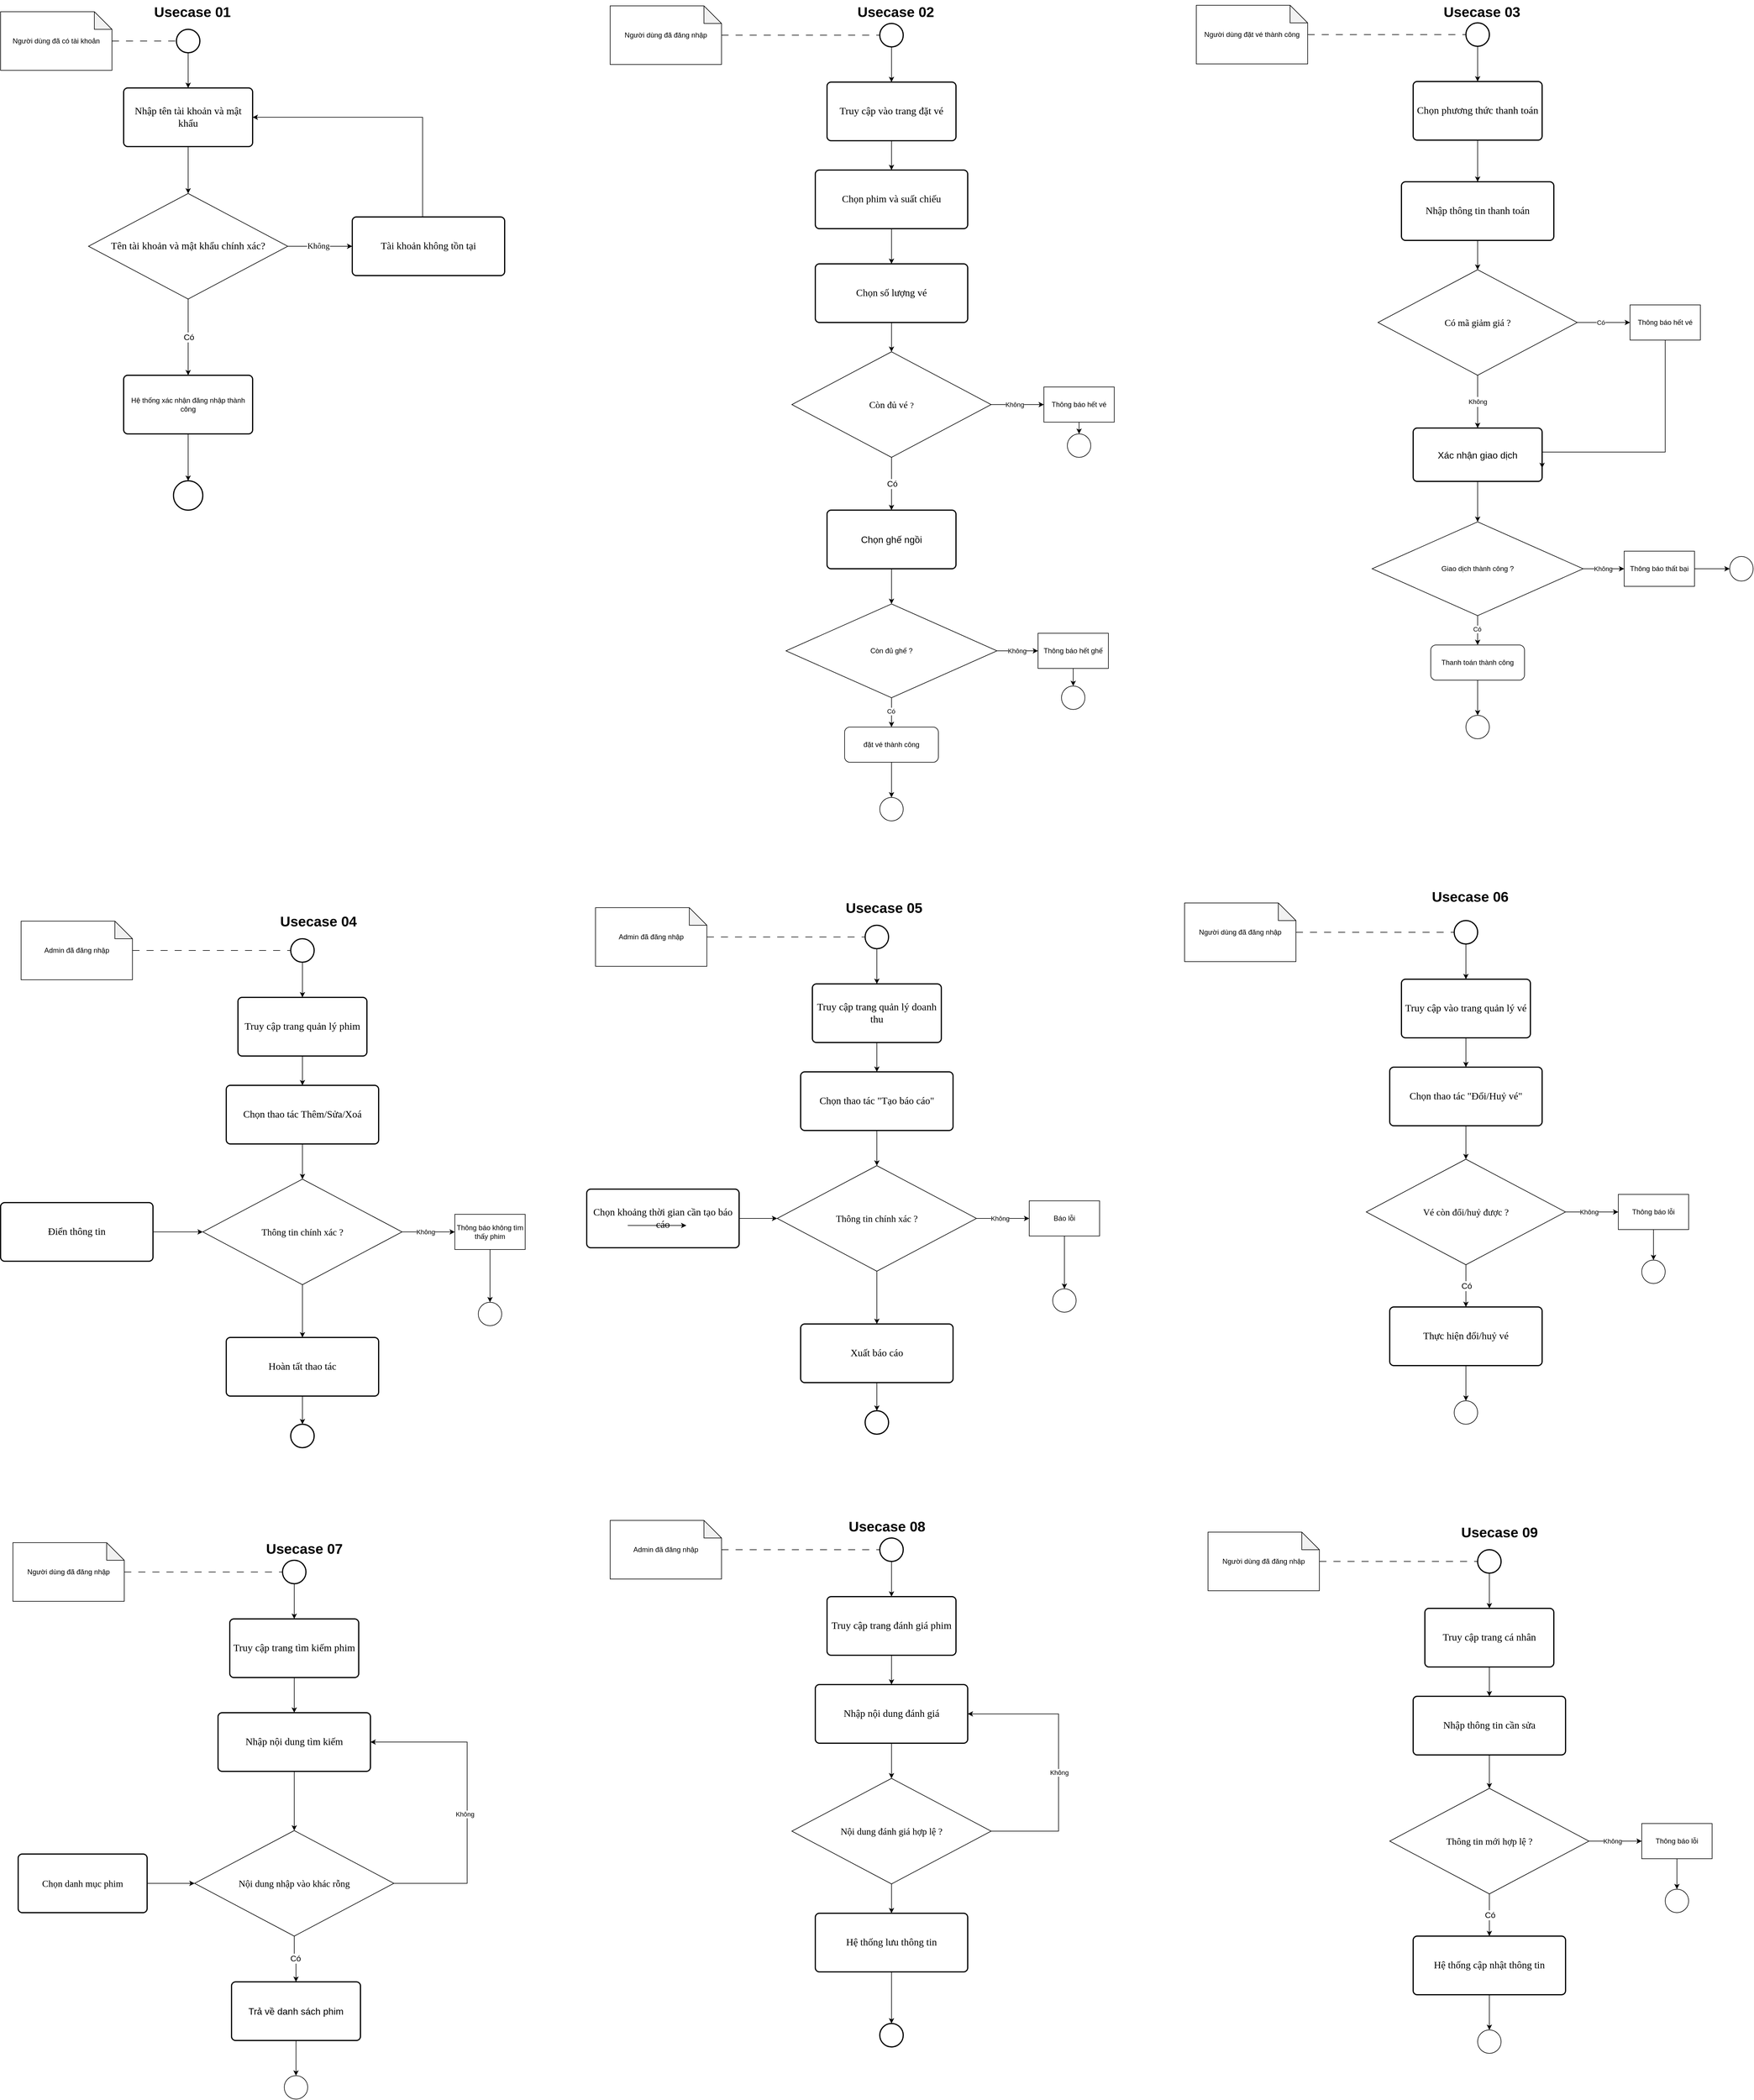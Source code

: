 <mxfile version="26.1.1">
  <diagram name="Trang-1" id="BL7R3S4sPaGHVnIarUK6">
    <mxGraphModel grid="1" page="1" gridSize="10" guides="1" tooltips="1" connect="1" arrows="1" fold="1" pageScale="1" pageWidth="827" pageHeight="1169" math="0" shadow="0">
      <root>
        <mxCell id="0" />
        <mxCell id="1" parent="0" />
        <mxCell id="4Q-5mL9npzRY83NDGsn7-10" style="edgeStyle=orthogonalEdgeStyle;rounded=0;orthogonalLoop=1;jettySize=auto;html=1;" edge="1" parent="1" source="4Q-5mL9npzRY83NDGsn7-1" target="4Q-5mL9npzRY83NDGsn7-5">
          <mxGeometry relative="1" as="geometry" />
        </mxCell>
        <mxCell id="4Q-5mL9npzRY83NDGsn7-1" value="" style="strokeWidth=2;html=1;shape=mxgraph.flowchart.start_2;whiteSpace=wrap;" vertex="1" parent="1">
          <mxGeometry x="320" y="50" width="40" height="40" as="geometry" />
        </mxCell>
        <mxCell id="4Q-5mL9npzRY83NDGsn7-3" style="edgeStyle=orthogonalEdgeStyle;rounded=0;orthogonalLoop=1;jettySize=auto;html=1;endArrow=none;startFill=0;dashed=1;dashPattern=12 12;" edge="1" parent="1" source="4Q-5mL9npzRY83NDGsn7-21" target="4Q-5mL9npzRY83NDGsn7-1">
          <mxGeometry relative="1" as="geometry">
            <mxPoint x="200" y="70" as="sourcePoint" />
          </mxGeometry>
        </mxCell>
        <mxCell id="4Q-5mL9npzRY83NDGsn7-7" style="edgeStyle=orthogonalEdgeStyle;rounded=0;orthogonalLoop=1;jettySize=auto;html=1;" edge="1" parent="1" source="4Q-5mL9npzRY83NDGsn7-5" target="4Q-5mL9npzRY83NDGsn7-6">
          <mxGeometry relative="1" as="geometry" />
        </mxCell>
        <mxCell id="4Q-5mL9npzRY83NDGsn7-5" value="&lt;span id=&quot;docs-internal-guid-2c71a9b3-7fff-f40d-2406-545e6d28bd09&quot;&gt;&lt;span style=&quot;font-size: 13pt; font-family: &amp;quot;Times New Roman&amp;quot;, serif; background-color: transparent; font-variant-numeric: normal; font-variant-east-asian: normal; font-variant-alternates: normal; font-variant-position: normal; font-variant-emoji: normal; vertical-align: baseline; white-space-collapse: preserve;&quot;&gt;Nhập tên tài khoản và mật khẩu&lt;/span&gt;&lt;/span&gt;" style="rounded=1;whiteSpace=wrap;html=1;absoluteArcSize=1;arcSize=14;strokeWidth=2;" vertex="1" parent="1">
          <mxGeometry x="230" y="150" width="220" height="100" as="geometry" />
        </mxCell>
        <mxCell id="4Q-5mL9npzRY83NDGsn7-13" value="&lt;font face=&quot;Times New Roman&quot; style=&quot;font-size: 14px;&quot;&gt;Không&lt;/font&gt;" style="edgeStyle=orthogonalEdgeStyle;rounded=0;orthogonalLoop=1;jettySize=auto;html=1;" edge="1" parent="1" source="4Q-5mL9npzRY83NDGsn7-6" target="4Q-5mL9npzRY83NDGsn7-11">
          <mxGeometry x="-0.053" relative="1" as="geometry">
            <mxPoint as="offset" />
          </mxGeometry>
        </mxCell>
        <mxCell id="4Q-5mL9npzRY83NDGsn7-17" style="edgeStyle=orthogonalEdgeStyle;rounded=0;orthogonalLoop=1;jettySize=auto;html=1;" edge="1" parent="1" source="4Q-5mL9npzRY83NDGsn7-6" target="4Q-5mL9npzRY83NDGsn7-16">
          <mxGeometry relative="1" as="geometry" />
        </mxCell>
        <mxCell id="4Q-5mL9npzRY83NDGsn7-18" value="&lt;font style=&quot;font-size: 14px;&quot;&gt;Có&lt;/font&gt;" style="edgeLabel;html=1;align=center;verticalAlign=middle;resizable=0;points=[];" connectable="0" vertex="1" parent="4Q-5mL9npzRY83NDGsn7-17">
          <mxGeometry x="-0.006" y="1" relative="1" as="geometry">
            <mxPoint as="offset" />
          </mxGeometry>
        </mxCell>
        <mxCell id="4Q-5mL9npzRY83NDGsn7-6" value="&lt;font face=&quot;Times New Roman, serif&quot;&gt;&lt;span style=&quot;font-size: 17.333px; white-space-collapse: preserve;&quot;&gt;Tên tài khoản và mật khẩu chính xác?&lt;/span&gt;&lt;/font&gt;" style="rhombus;whiteSpace=wrap;html=1;" vertex="1" parent="1">
          <mxGeometry x="170" y="330" width="340" height="180" as="geometry" />
        </mxCell>
        <mxCell id="4Q-5mL9npzRY83NDGsn7-12" style="edgeStyle=orthogonalEdgeStyle;rounded=0;orthogonalLoop=1;jettySize=auto;html=1;entryX=1;entryY=0.5;entryDx=0;entryDy=0;" edge="1" parent="1" source="4Q-5mL9npzRY83NDGsn7-11" target="4Q-5mL9npzRY83NDGsn7-5">
          <mxGeometry relative="1" as="geometry">
            <Array as="points">
              <mxPoint x="740" y="200" />
            </Array>
          </mxGeometry>
        </mxCell>
        <mxCell id="4Q-5mL9npzRY83NDGsn7-11" value="&lt;font style=&quot;font-size: 17px;&quot; face=&quot;Times New Roman&quot;&gt;Tài khoản không tồn tại&lt;/font&gt;" style="rounded=1;whiteSpace=wrap;html=1;absoluteArcSize=1;arcSize=14;strokeWidth=2;" vertex="1" parent="1">
          <mxGeometry x="620" y="370" width="260" height="100" as="geometry" />
        </mxCell>
        <mxCell id="4Q-5mL9npzRY83NDGsn7-20" style="edgeStyle=orthogonalEdgeStyle;rounded=0;orthogonalLoop=1;jettySize=auto;html=1;" edge="1" parent="1" source="4Q-5mL9npzRY83NDGsn7-16" target="4Q-5mL9npzRY83NDGsn7-19">
          <mxGeometry relative="1" as="geometry" />
        </mxCell>
        <mxCell id="4Q-5mL9npzRY83NDGsn7-16" value="Hệ thống xác nhận đăng nhập thành công" style="rounded=1;whiteSpace=wrap;html=1;absoluteArcSize=1;arcSize=14;strokeWidth=2;" vertex="1" parent="1">
          <mxGeometry x="230" y="640" width="220" height="100" as="geometry" />
        </mxCell>
        <mxCell id="4Q-5mL9npzRY83NDGsn7-19" value="" style="strokeWidth=2;html=1;shape=mxgraph.flowchart.start_2;whiteSpace=wrap;" vertex="1" parent="1">
          <mxGeometry x="315" y="820" width="50" height="50" as="geometry" />
        </mxCell>
        <mxCell id="4Q-5mL9npzRY83NDGsn7-21" value="Người dùng đã có tài khoản" style="shape=note;whiteSpace=wrap;html=1;backgroundOutline=1;darkOpacity=0.05;" vertex="1" parent="1">
          <mxGeometry x="20" y="20" width="190" height="100" as="geometry" />
        </mxCell>
        <mxCell id="4Q-5mL9npzRY83NDGsn7-22" style="edgeStyle=orthogonalEdgeStyle;rounded=0;orthogonalLoop=1;jettySize=auto;html=1;" edge="1" parent="1" source="4Q-5mL9npzRY83NDGsn7-23" target="4Q-5mL9npzRY83NDGsn7-26">
          <mxGeometry relative="1" as="geometry" />
        </mxCell>
        <mxCell id="4Q-5mL9npzRY83NDGsn7-23" value="" style="strokeWidth=2;html=1;shape=mxgraph.flowchart.start_2;whiteSpace=wrap;" vertex="1" parent="1">
          <mxGeometry x="1520" y="40" width="40" height="40" as="geometry" />
        </mxCell>
        <mxCell id="4Q-5mL9npzRY83NDGsn7-24" style="edgeStyle=orthogonalEdgeStyle;rounded=0;orthogonalLoop=1;jettySize=auto;html=1;endArrow=none;startFill=0;dashed=1;dashPattern=12 12;" edge="1" parent="1" source="4Q-5mL9npzRY83NDGsn7-36" target="4Q-5mL9npzRY83NDGsn7-23">
          <mxGeometry relative="1" as="geometry">
            <mxPoint x="1240" y="60" as="sourcePoint" />
          </mxGeometry>
        </mxCell>
        <mxCell id="4Q-5mL9npzRY83NDGsn7-25" style="edgeStyle=orthogonalEdgeStyle;rounded=0;orthogonalLoop=1;jettySize=auto;html=1;" edge="1" parent="1" source="4Q-5mL9npzRY83NDGsn7-26" target="4Q-5mL9npzRY83NDGsn7-32">
          <mxGeometry relative="1" as="geometry">
            <mxPoint x="1540" y="370" as="targetPoint" />
          </mxGeometry>
        </mxCell>
        <mxCell id="4Q-5mL9npzRY83NDGsn7-26" value="&lt;font face=&quot;Times New Roman, serif&quot;&gt;&lt;span style=&quot;font-size: 17.333px; white-space-collapse: preserve;&quot;&gt;Truy cập vào trang đặt vé&lt;/span&gt;&lt;/font&gt;" style="rounded=1;whiteSpace=wrap;html=1;absoluteArcSize=1;arcSize=14;strokeWidth=2;" vertex="1" parent="1">
          <mxGeometry x="1430" y="140" width="220" height="100" as="geometry" />
        </mxCell>
        <mxCell id="4Q-5mL9npzRY83NDGsn7-28" style="edgeStyle=orthogonalEdgeStyle;rounded=0;orthogonalLoop=1;jettySize=auto;html=1;" edge="1" parent="1" source="4Q-5mL9npzRY83NDGsn7-30" target="4Q-5mL9npzRY83NDGsn7-34">
          <mxGeometry relative="1" as="geometry" />
        </mxCell>
        <mxCell id="4Q-5mL9npzRY83NDGsn7-29" value="&lt;font style=&quot;font-size: 14px;&quot;&gt;Có&lt;/font&gt;" style="edgeLabel;html=1;align=center;verticalAlign=middle;resizable=0;points=[];" connectable="0" vertex="1" parent="4Q-5mL9npzRY83NDGsn7-28">
          <mxGeometry x="-0.006" y="1" relative="1" as="geometry">
            <mxPoint as="offset" />
          </mxGeometry>
        </mxCell>
        <mxCell id="4Q-5mL9npzRY83NDGsn7-47" value="" style="edgeStyle=orthogonalEdgeStyle;rounded=0;orthogonalLoop=1;jettySize=auto;html=1;" edge="1" parent="1" source="4Q-5mL9npzRY83NDGsn7-30" target="4Q-5mL9npzRY83NDGsn7-46">
          <mxGeometry relative="1" as="geometry" />
        </mxCell>
        <mxCell id="4Q-5mL9npzRY83NDGsn7-50" value="Không" style="edgeLabel;html=1;align=center;verticalAlign=middle;resizable=0;points=[];" connectable="0" vertex="1" parent="4Q-5mL9npzRY83NDGsn7-47">
          <mxGeometry x="0.419" y="1" relative="1" as="geometry">
            <mxPoint x="-24" y="1" as="offset" />
          </mxGeometry>
        </mxCell>
        <mxCell id="4Q-5mL9npzRY83NDGsn7-30" value="&lt;font face=&quot;Times New Roman&quot; style=&quot;font-size: 16px;&quot;&gt;Còn đủ vé &lt;/font&gt;&lt;font face=&quot;Times New Roman&quot; style=&quot;font-size: 14px;&quot;&gt;?&lt;/font&gt;" style="rhombus;whiteSpace=wrap;html=1;" vertex="1" parent="1">
          <mxGeometry x="1370" y="600" width="340" height="180" as="geometry" />
        </mxCell>
        <mxCell id="4Q-5mL9npzRY83NDGsn7-39" style="edgeStyle=orthogonalEdgeStyle;rounded=0;orthogonalLoop=1;jettySize=auto;html=1;" edge="1" parent="1" source="4Q-5mL9npzRY83NDGsn7-32" target="4Q-5mL9npzRY83NDGsn7-38">
          <mxGeometry relative="1" as="geometry" />
        </mxCell>
        <mxCell id="4Q-5mL9npzRY83NDGsn7-32" value="&lt;font style=&quot;font-size: 17px;&quot; face=&quot;Times New Roman&quot;&gt;Chọn phim và suất chiếu&lt;/font&gt;" style="rounded=1;whiteSpace=wrap;html=1;absoluteArcSize=1;arcSize=14;strokeWidth=2;" vertex="1" parent="1">
          <mxGeometry x="1410" y="290" width="260" height="100" as="geometry" />
        </mxCell>
        <mxCell id="4Q-5mL9npzRY83NDGsn7-33" style="edgeStyle=orthogonalEdgeStyle;rounded=0;orthogonalLoop=1;jettySize=auto;html=1;" edge="1" parent="1" source="4Q-5mL9npzRY83NDGsn7-41" target="4Q-5mL9npzRY83NDGsn7-51">
          <mxGeometry relative="1" as="geometry">
            <mxPoint x="1540" y="1280" as="targetPoint" />
          </mxGeometry>
        </mxCell>
        <mxCell id="4Q-5mL9npzRY83NDGsn7-43" value="Có" style="edgeLabel;html=1;align=center;verticalAlign=middle;resizable=0;points=[];" connectable="0" vertex="1" parent="4Q-5mL9npzRY83NDGsn7-33">
          <mxGeometry x="-0.091" y="-1" relative="1" as="geometry">
            <mxPoint as="offset" />
          </mxGeometry>
        </mxCell>
        <mxCell id="4Q-5mL9npzRY83NDGsn7-34" value="&lt;font style=&quot;font-size: 16px;&quot;&gt;Chọn ghế ngồi&lt;/font&gt;" style="rounded=1;whiteSpace=wrap;html=1;absoluteArcSize=1;arcSize=14;strokeWidth=2;" vertex="1" parent="1">
          <mxGeometry x="1430" y="870" width="220" height="100" as="geometry" />
        </mxCell>
        <mxCell id="4Q-5mL9npzRY83NDGsn7-36" value="Người dùng đã đăng nhập" style="shape=note;whiteSpace=wrap;html=1;backgroundOutline=1;darkOpacity=0.05;" vertex="1" parent="1">
          <mxGeometry x="1060" y="10" width="190" height="100" as="geometry" />
        </mxCell>
        <mxCell id="4Q-5mL9npzRY83NDGsn7-40" style="edgeStyle=orthogonalEdgeStyle;rounded=0;orthogonalLoop=1;jettySize=auto;html=1;" edge="1" parent="1" source="4Q-5mL9npzRY83NDGsn7-38" target="4Q-5mL9npzRY83NDGsn7-30">
          <mxGeometry relative="1" as="geometry" />
        </mxCell>
        <mxCell id="4Q-5mL9npzRY83NDGsn7-38" value="&lt;font style=&quot;font-size: 17px;&quot; face=&quot;Times New Roman&quot;&gt;Chọn số lượng vé&lt;/font&gt;" style="rounded=1;whiteSpace=wrap;html=1;absoluteArcSize=1;arcSize=14;strokeWidth=2;" vertex="1" parent="1">
          <mxGeometry x="1410" y="450" width="260" height="100" as="geometry" />
        </mxCell>
        <mxCell id="4Q-5mL9npzRY83NDGsn7-42" value="" style="edgeStyle=orthogonalEdgeStyle;rounded=0;orthogonalLoop=1;jettySize=auto;html=1;" edge="1" parent="1" source="4Q-5mL9npzRY83NDGsn7-34" target="4Q-5mL9npzRY83NDGsn7-41">
          <mxGeometry relative="1" as="geometry">
            <mxPoint x="1540" y="970" as="sourcePoint" />
            <mxPoint x="1540" y="1340" as="targetPoint" />
          </mxGeometry>
        </mxCell>
        <mxCell id="4Q-5mL9npzRY83NDGsn7-45" value="" style="edgeStyle=orthogonalEdgeStyle;rounded=0;orthogonalLoop=1;jettySize=auto;html=1;" edge="1" parent="1" source="4Q-5mL9npzRY83NDGsn7-41" target="4Q-5mL9npzRY83NDGsn7-44">
          <mxGeometry relative="1" as="geometry" />
        </mxCell>
        <mxCell id="4Q-5mL9npzRY83NDGsn7-49" value="Không" style="edgeLabel;html=1;align=center;verticalAlign=middle;resizable=0;points=[];" connectable="0" vertex="1" parent="4Q-5mL9npzRY83NDGsn7-45">
          <mxGeometry x="-0.113" y="-2" relative="1" as="geometry">
            <mxPoint x="3" y="-2" as="offset" />
          </mxGeometry>
        </mxCell>
        <mxCell id="4Q-5mL9npzRY83NDGsn7-41" value="Còn đủ ghế ?" style="rhombus;whiteSpace=wrap;html=1;" vertex="1" parent="1">
          <mxGeometry x="1360" y="1030" width="360" height="160" as="geometry" />
        </mxCell>
        <mxCell id="4Q-5mL9npzRY83NDGsn7-89" value="" style="edgeStyle=orthogonalEdgeStyle;rounded=0;orthogonalLoop=1;jettySize=auto;html=1;" edge="1" parent="1" source="4Q-5mL9npzRY83NDGsn7-44" target="4Q-5mL9npzRY83NDGsn7-88">
          <mxGeometry relative="1" as="geometry" />
        </mxCell>
        <mxCell id="4Q-5mL9npzRY83NDGsn7-44" value="Thông báo hết ghế" style="whiteSpace=wrap;html=1;" vertex="1" parent="1">
          <mxGeometry x="1790" y="1080" width="120" height="60" as="geometry" />
        </mxCell>
        <mxCell id="4Q-5mL9npzRY83NDGsn7-87" value="" style="edgeStyle=orthogonalEdgeStyle;rounded=0;orthogonalLoop=1;jettySize=auto;html=1;" edge="1" parent="1" source="4Q-5mL9npzRY83NDGsn7-46" target="4Q-5mL9npzRY83NDGsn7-86">
          <mxGeometry relative="1" as="geometry" />
        </mxCell>
        <mxCell id="4Q-5mL9npzRY83NDGsn7-46" value="Thông báo hết vé" style="whiteSpace=wrap;html=1;" vertex="1" parent="1">
          <mxGeometry x="1800" y="660" width="120" height="60" as="geometry" />
        </mxCell>
        <mxCell id="4Q-5mL9npzRY83NDGsn7-53" style="edgeStyle=orthogonalEdgeStyle;rounded=0;orthogonalLoop=1;jettySize=auto;html=1;" edge="1" parent="1" source="4Q-5mL9npzRY83NDGsn7-51" target="4Q-5mL9npzRY83NDGsn7-52">
          <mxGeometry relative="1" as="geometry" />
        </mxCell>
        <mxCell id="4Q-5mL9npzRY83NDGsn7-51" value="đặt vé thành công" style="rounded=1;whiteSpace=wrap;html=1;" vertex="1" parent="1">
          <mxGeometry x="1460" y="1240" width="160" height="60" as="geometry" />
        </mxCell>
        <mxCell id="4Q-5mL9npzRY83NDGsn7-52" value="" style="ellipse;whiteSpace=wrap;html=1;aspect=fixed;" vertex="1" parent="1">
          <mxGeometry x="1520" y="1360" width="40" height="40" as="geometry" />
        </mxCell>
        <mxCell id="4Q-5mL9npzRY83NDGsn7-55" style="edgeStyle=orthogonalEdgeStyle;rounded=0;orthogonalLoop=1;jettySize=auto;html=1;" edge="1" parent="1" source="4Q-5mL9npzRY83NDGsn7-56" target="4Q-5mL9npzRY83NDGsn7-59">
          <mxGeometry relative="1" as="geometry" />
        </mxCell>
        <mxCell id="4Q-5mL9npzRY83NDGsn7-56" value="" style="strokeWidth=2;html=1;shape=mxgraph.flowchart.start_2;whiteSpace=wrap;" vertex="1" parent="1">
          <mxGeometry x="2520" y="39" width="40" height="40" as="geometry" />
        </mxCell>
        <mxCell id="4Q-5mL9npzRY83NDGsn7-57" style="edgeStyle=orthogonalEdgeStyle;rounded=0;orthogonalLoop=1;jettySize=auto;html=1;endArrow=none;startFill=0;dashed=1;dashPattern=12 12;" edge="1" parent="1" source="4Q-5mL9npzRY83NDGsn7-70" target="4Q-5mL9npzRY83NDGsn7-56">
          <mxGeometry relative="1" as="geometry">
            <mxPoint x="2240" y="59" as="sourcePoint" />
          </mxGeometry>
        </mxCell>
        <mxCell id="4Q-5mL9npzRY83NDGsn7-58" style="edgeStyle=orthogonalEdgeStyle;rounded=0;orthogonalLoop=1;jettySize=auto;html=1;" edge="1" parent="1" source="4Q-5mL9npzRY83NDGsn7-59" target="4Q-5mL9npzRY83NDGsn7-72">
          <mxGeometry relative="1" as="geometry">
            <mxPoint x="2540" y="289" as="targetPoint" />
          </mxGeometry>
        </mxCell>
        <mxCell id="4Q-5mL9npzRY83NDGsn7-59" value="&lt;font face=&quot;Times New Roman, serif&quot;&gt;&lt;span style=&quot;font-size: 17.333px; white-space-collapse: preserve;&quot;&gt;Chọn phương thức thanh toán&lt;/span&gt;&lt;/font&gt;" style="rounded=1;whiteSpace=wrap;html=1;absoluteArcSize=1;arcSize=14;strokeWidth=2;" vertex="1" parent="1">
          <mxGeometry x="2430" y="139" width="220" height="100" as="geometry" />
        </mxCell>
        <mxCell id="4Q-5mL9npzRY83NDGsn7-60" style="edgeStyle=orthogonalEdgeStyle;rounded=0;orthogonalLoop=1;jettySize=auto;html=1;" edge="1" parent="1" source="4Q-5mL9npzRY83NDGsn7-64" target="4Q-5mL9npzRY83NDGsn7-69">
          <mxGeometry relative="1" as="geometry" />
        </mxCell>
        <mxCell id="4Q-5mL9npzRY83NDGsn7-61" value="&lt;font style=&quot;font-size: 14px;&quot;&gt;Có&lt;/font&gt;" style="edgeLabel;html=1;align=center;verticalAlign=middle;resizable=0;points=[];" connectable="0" vertex="1" parent="4Q-5mL9npzRY83NDGsn7-60">
          <mxGeometry x="-0.006" y="1" relative="1" as="geometry">
            <mxPoint as="offset" />
          </mxGeometry>
        </mxCell>
        <mxCell id="4Q-5mL9npzRY83NDGsn7-82" value="Không" style="edgeLabel;html=1;align=center;verticalAlign=middle;resizable=0;points=[];" connectable="0" vertex="1" parent="4Q-5mL9npzRY83NDGsn7-60">
          <mxGeometry x="-0.012" relative="1" as="geometry">
            <mxPoint as="offset" />
          </mxGeometry>
        </mxCell>
        <mxCell id="4Q-5mL9npzRY83NDGsn7-62" value="" style="edgeStyle=orthogonalEdgeStyle;rounded=0;orthogonalLoop=1;jettySize=auto;html=1;" edge="1" parent="1" source="4Q-5mL9npzRY83NDGsn7-64" target="4Q-5mL9npzRY83NDGsn7-78">
          <mxGeometry relative="1" as="geometry" />
        </mxCell>
        <mxCell id="4Q-5mL9npzRY83NDGsn7-63" value="Có" style="edgeLabel;html=1;align=center;verticalAlign=middle;resizable=0;points=[];" connectable="0" vertex="1" parent="4Q-5mL9npzRY83NDGsn7-62">
          <mxGeometry x="0.419" y="1" relative="1" as="geometry">
            <mxPoint x="-24" y="1" as="offset" />
          </mxGeometry>
        </mxCell>
        <mxCell id="4Q-5mL9npzRY83NDGsn7-64" value="&lt;font face=&quot;Times New Roman&quot;&gt;&lt;span style=&quot;font-size: 16px;&quot;&gt;Có mã giảm giá ?&lt;/span&gt;&lt;/font&gt;" style="rhombus;whiteSpace=wrap;html=1;" vertex="1" parent="1">
          <mxGeometry x="2370" y="460" width="340" height="180" as="geometry" />
        </mxCell>
        <mxCell id="4Q-5mL9npzRY83NDGsn7-67" style="edgeStyle=orthogonalEdgeStyle;rounded=0;orthogonalLoop=1;jettySize=auto;html=1;" edge="1" parent="1" source="4Q-5mL9npzRY83NDGsn7-76" target="4Q-5mL9npzRY83NDGsn7-80">
          <mxGeometry relative="1" as="geometry">
            <mxPoint x="2540" y="1140" as="targetPoint" />
          </mxGeometry>
        </mxCell>
        <mxCell id="4Q-5mL9npzRY83NDGsn7-68" value="Có" style="edgeLabel;html=1;align=center;verticalAlign=middle;resizable=0;points=[];" connectable="0" vertex="1" parent="4Q-5mL9npzRY83NDGsn7-67">
          <mxGeometry x="-0.091" y="-1" relative="1" as="geometry">
            <mxPoint as="offset" />
          </mxGeometry>
        </mxCell>
        <mxCell id="4Q-5mL9npzRY83NDGsn7-69" value="&lt;span style=&quot;font-size: 16px;&quot;&gt;Xác nhận giao dịch&lt;/span&gt;" style="rounded=1;whiteSpace=wrap;html=1;absoluteArcSize=1;arcSize=14;strokeWidth=2;" vertex="1" parent="1">
          <mxGeometry x="2430" y="730" width="220" height="91" as="geometry" />
        </mxCell>
        <mxCell id="4Q-5mL9npzRY83NDGsn7-70" value="Người dùng đặt vé thành công" style="shape=note;whiteSpace=wrap;html=1;backgroundOutline=1;darkOpacity=0.05;" vertex="1" parent="1">
          <mxGeometry x="2060" y="9" width="190" height="100" as="geometry" />
        </mxCell>
        <mxCell id="4Q-5mL9npzRY83NDGsn7-71" style="edgeStyle=orthogonalEdgeStyle;rounded=0;orthogonalLoop=1;jettySize=auto;html=1;" edge="1" parent="1" source="4Q-5mL9npzRY83NDGsn7-72" target="4Q-5mL9npzRY83NDGsn7-64">
          <mxGeometry relative="1" as="geometry" />
        </mxCell>
        <mxCell id="4Q-5mL9npzRY83NDGsn7-72" value="&lt;font style=&quot;font-size: 17px;&quot; face=&quot;Times New Roman&quot;&gt;Nhập thông tin thanh toán&lt;/font&gt;" style="rounded=1;whiteSpace=wrap;html=1;absoluteArcSize=1;arcSize=14;strokeWidth=2;" vertex="1" parent="1">
          <mxGeometry x="2410" y="310" width="260" height="100" as="geometry" />
        </mxCell>
        <mxCell id="4Q-5mL9npzRY83NDGsn7-73" value="" style="edgeStyle=orthogonalEdgeStyle;rounded=0;orthogonalLoop=1;jettySize=auto;html=1;" edge="1" parent="1" source="4Q-5mL9npzRY83NDGsn7-69" target="4Q-5mL9npzRY83NDGsn7-76">
          <mxGeometry relative="1" as="geometry">
            <mxPoint x="2540" y="830" as="sourcePoint" />
            <mxPoint x="2540" y="1200" as="targetPoint" />
          </mxGeometry>
        </mxCell>
        <mxCell id="4Q-5mL9npzRY83NDGsn7-74" value="" style="edgeStyle=orthogonalEdgeStyle;rounded=0;orthogonalLoop=1;jettySize=auto;html=1;" edge="1" parent="1" source="4Q-5mL9npzRY83NDGsn7-76" target="4Q-5mL9npzRY83NDGsn7-77">
          <mxGeometry relative="1" as="geometry" />
        </mxCell>
        <mxCell id="4Q-5mL9npzRY83NDGsn7-75" value="Không" style="edgeLabel;html=1;align=center;verticalAlign=middle;resizable=0;points=[];" connectable="0" vertex="1" parent="4Q-5mL9npzRY83NDGsn7-74">
          <mxGeometry x="-0.113" y="-2" relative="1" as="geometry">
            <mxPoint x="3" y="-2" as="offset" />
          </mxGeometry>
        </mxCell>
        <mxCell id="4Q-5mL9npzRY83NDGsn7-76" value="Giao dịch thành công ?" style="rhombus;whiteSpace=wrap;html=1;" vertex="1" parent="1">
          <mxGeometry x="2360" y="890" width="360" height="160" as="geometry" />
        </mxCell>
        <mxCell id="4Q-5mL9npzRY83NDGsn7-85" value="" style="edgeStyle=orthogonalEdgeStyle;rounded=0;orthogonalLoop=1;jettySize=auto;html=1;" edge="1" parent="1" source="4Q-5mL9npzRY83NDGsn7-77" target="4Q-5mL9npzRY83NDGsn7-84">
          <mxGeometry relative="1" as="geometry" />
        </mxCell>
        <mxCell id="4Q-5mL9npzRY83NDGsn7-77" value="Thông báo thất bại" style="whiteSpace=wrap;html=1;" vertex="1" parent="1">
          <mxGeometry x="2790" y="940" width="120" height="60" as="geometry" />
        </mxCell>
        <mxCell id="4Q-5mL9npzRY83NDGsn7-83" style="edgeStyle=orthogonalEdgeStyle;rounded=0;orthogonalLoop=1;jettySize=auto;html=1;entryX=1;entryY=0.75;entryDx=0;entryDy=0;" edge="1" parent="1" source="4Q-5mL9npzRY83NDGsn7-78" target="4Q-5mL9npzRY83NDGsn7-69">
          <mxGeometry relative="1" as="geometry">
            <Array as="points">
              <mxPoint x="2860" y="771" />
              <mxPoint x="2650" y="771" />
            </Array>
          </mxGeometry>
        </mxCell>
        <mxCell id="4Q-5mL9npzRY83NDGsn7-78" value="Thông báo hết vé" style="whiteSpace=wrap;html=1;" vertex="1" parent="1">
          <mxGeometry x="2800" y="520" width="120" height="60" as="geometry" />
        </mxCell>
        <mxCell id="4Q-5mL9npzRY83NDGsn7-79" style="edgeStyle=orthogonalEdgeStyle;rounded=0;orthogonalLoop=1;jettySize=auto;html=1;" edge="1" parent="1" source="4Q-5mL9npzRY83NDGsn7-80" target="4Q-5mL9npzRY83NDGsn7-81">
          <mxGeometry relative="1" as="geometry" />
        </mxCell>
        <mxCell id="4Q-5mL9npzRY83NDGsn7-80" value="Thanh toán thành công" style="rounded=1;whiteSpace=wrap;html=1;" vertex="1" parent="1">
          <mxGeometry x="2460" y="1100" width="160" height="60" as="geometry" />
        </mxCell>
        <mxCell id="4Q-5mL9npzRY83NDGsn7-81" value="" style="ellipse;whiteSpace=wrap;html=1;aspect=fixed;" vertex="1" parent="1">
          <mxGeometry x="2520" y="1220" width="40" height="40" as="geometry" />
        </mxCell>
        <mxCell id="4Q-5mL9npzRY83NDGsn7-84" value="" style="ellipse;whiteSpace=wrap;html=1;" vertex="1" parent="1">
          <mxGeometry x="2970" y="949" width="40" height="42" as="geometry" />
        </mxCell>
        <mxCell id="4Q-5mL9npzRY83NDGsn7-86" value="" style="ellipse;whiteSpace=wrap;html=1;" vertex="1" parent="1">
          <mxGeometry x="1840" y="740" width="40" height="40" as="geometry" />
        </mxCell>
        <mxCell id="4Q-5mL9npzRY83NDGsn7-88" value="" style="ellipse;whiteSpace=wrap;html=1;" vertex="1" parent="1">
          <mxGeometry x="1830" y="1170" width="40" height="40" as="geometry" />
        </mxCell>
        <mxCell id="4Q-5mL9npzRY83NDGsn7-90" style="edgeStyle=orthogonalEdgeStyle;rounded=0;orthogonalLoop=1;jettySize=auto;html=1;" edge="1" parent="1" source="4Q-5mL9npzRY83NDGsn7-91" target="4Q-5mL9npzRY83NDGsn7-94">
          <mxGeometry relative="1" as="geometry" />
        </mxCell>
        <mxCell id="4Q-5mL9npzRY83NDGsn7-91" value="" style="strokeWidth=2;html=1;shape=mxgraph.flowchart.start_2;whiteSpace=wrap;" vertex="1" parent="1">
          <mxGeometry x="515" y="1601" width="40" height="40" as="geometry" />
        </mxCell>
        <mxCell id="4Q-5mL9npzRY83NDGsn7-92" style="edgeStyle=orthogonalEdgeStyle;rounded=0;orthogonalLoop=1;jettySize=auto;html=1;endArrow=none;startFill=0;dashed=1;dashPattern=12 12;" edge="1" parent="1" source="4Q-5mL9npzRY83NDGsn7-105" target="4Q-5mL9npzRY83NDGsn7-91">
          <mxGeometry relative="1" as="geometry">
            <mxPoint x="235" y="1621" as="sourcePoint" />
          </mxGeometry>
        </mxCell>
        <mxCell id="4Q-5mL9npzRY83NDGsn7-93" style="edgeStyle=orthogonalEdgeStyle;rounded=0;orthogonalLoop=1;jettySize=auto;html=1;" edge="1" parent="1" source="4Q-5mL9npzRY83NDGsn7-94" target="4Q-5mL9npzRY83NDGsn7-101">
          <mxGeometry relative="1" as="geometry">
            <mxPoint x="535" y="1931" as="targetPoint" />
          </mxGeometry>
        </mxCell>
        <mxCell id="4Q-5mL9npzRY83NDGsn7-94" value="&lt;font face=&quot;Times New Roman, serif&quot;&gt;&lt;span style=&quot;font-size: 17.333px; white-space-collapse: preserve;&quot;&gt;Truy cập trang quản lý phim&lt;/span&gt;&lt;/font&gt;" style="rounded=1;whiteSpace=wrap;html=1;absoluteArcSize=1;arcSize=14;strokeWidth=2;" vertex="1" parent="1">
          <mxGeometry x="425" y="1701" width="220" height="100" as="geometry" />
        </mxCell>
        <mxCell id="4Q-5mL9npzRY83NDGsn7-95" style="edgeStyle=orthogonalEdgeStyle;rounded=0;orthogonalLoop=1;jettySize=auto;html=1;" edge="1" parent="1" source="4Q-5mL9npzRY83NDGsn7-99" target="4Q-5mL9npzRY83NDGsn7-126">
          <mxGeometry relative="1" as="geometry">
            <mxPoint x="535" y="2271" as="targetPoint" />
          </mxGeometry>
        </mxCell>
        <mxCell id="4Q-5mL9npzRY83NDGsn7-97" value="" style="edgeStyle=orthogonalEdgeStyle;rounded=0;orthogonalLoop=1;jettySize=auto;html=1;" edge="1" parent="1" source="4Q-5mL9npzRY83NDGsn7-99" target="4Q-5mL9npzRY83NDGsn7-113">
          <mxGeometry relative="1" as="geometry" />
        </mxCell>
        <mxCell id="4Q-5mL9npzRY83NDGsn7-98" value="Không" style="edgeLabel;html=1;align=center;verticalAlign=middle;resizable=0;points=[];" connectable="0" vertex="1" parent="4Q-5mL9npzRY83NDGsn7-97">
          <mxGeometry x="0.419" y="1" relative="1" as="geometry">
            <mxPoint x="-24" y="1" as="offset" />
          </mxGeometry>
        </mxCell>
        <mxCell id="4Q-5mL9npzRY83NDGsn7-99" value="&lt;font face=&quot;Times New Roman&quot;&gt;&lt;span style=&quot;font-size: 16px;&quot;&gt;Thông tin chính xác ?&lt;/span&gt;&lt;/font&gt;" style="rhombus;whiteSpace=wrap;html=1;" vertex="1" parent="1">
          <mxGeometry x="365" y="2011" width="340" height="180" as="geometry" />
        </mxCell>
        <mxCell id="4Q-5mL9npzRY83NDGsn7-100" style="edgeStyle=orthogonalEdgeStyle;rounded=0;orthogonalLoop=1;jettySize=auto;html=1;" edge="1" parent="1" source="4Q-5mL9npzRY83NDGsn7-101" target="4Q-5mL9npzRY83NDGsn7-99">
          <mxGeometry relative="1" as="geometry" />
        </mxCell>
        <mxCell id="4Q-5mL9npzRY83NDGsn7-101" value="&lt;font style=&quot;font-size: 17px;&quot; face=&quot;Times New Roman&quot;&gt;Chọn thao tác Thêm/Sửa/Xoá&lt;/font&gt;" style="rounded=1;whiteSpace=wrap;html=1;absoluteArcSize=1;arcSize=14;strokeWidth=2;" vertex="1" parent="1">
          <mxGeometry x="405" y="1851" width="260" height="100" as="geometry" />
        </mxCell>
        <mxCell id="4Q-5mL9npzRY83NDGsn7-105" value="Admin đã đăng nhập" style="shape=note;whiteSpace=wrap;html=1;backgroundOutline=1;darkOpacity=0.05;" vertex="1" parent="1">
          <mxGeometry x="55" y="1571" width="190" height="100" as="geometry" />
        </mxCell>
        <mxCell id="4Q-5mL9npzRY83NDGsn7-106" style="edgeStyle=orthogonalEdgeStyle;rounded=0;orthogonalLoop=1;jettySize=auto;html=1;" edge="1" parent="1" source="4Q-5mL9npzRY83NDGsn7-107" target="4Q-5mL9npzRY83NDGsn7-99">
          <mxGeometry relative="1" as="geometry" />
        </mxCell>
        <mxCell id="4Q-5mL9npzRY83NDGsn7-107" value="&lt;font face=&quot;Times New Roman&quot;&gt;&lt;span style=&quot;font-size: 17px;&quot;&gt;Điển thông tin&lt;/span&gt;&lt;/font&gt;" style="rounded=1;whiteSpace=wrap;html=1;absoluteArcSize=1;arcSize=14;strokeWidth=2;" vertex="1" parent="1">
          <mxGeometry x="20" y="2051" width="260" height="100" as="geometry" />
        </mxCell>
        <mxCell id="4Q-5mL9npzRY83NDGsn7-118" value="" style="edgeStyle=orthogonalEdgeStyle;rounded=0;orthogonalLoop=1;jettySize=auto;html=1;" edge="1" parent="1" source="4Q-5mL9npzRY83NDGsn7-113" target="4Q-5mL9npzRY83NDGsn7-117">
          <mxGeometry relative="1" as="geometry" />
        </mxCell>
        <mxCell id="4Q-5mL9npzRY83NDGsn7-113" value="Thông báo không tìm thấy phim" style="whiteSpace=wrap;html=1;" vertex="1" parent="1">
          <mxGeometry x="795" y="2071" width="120" height="60" as="geometry" />
        </mxCell>
        <mxCell id="4Q-5mL9npzRY83NDGsn7-117" value="" style="ellipse;whiteSpace=wrap;html=1;" vertex="1" parent="1">
          <mxGeometry x="835" y="2221" width="40" height="40" as="geometry" />
        </mxCell>
        <mxCell id="4Q-5mL9npzRY83NDGsn7-129" value="" style="edgeStyle=orthogonalEdgeStyle;rounded=0;orthogonalLoop=1;jettySize=auto;html=1;" edge="1" parent="1" source="4Q-5mL9npzRY83NDGsn7-126" target="4Q-5mL9npzRY83NDGsn7-128">
          <mxGeometry relative="1" as="geometry" />
        </mxCell>
        <mxCell id="4Q-5mL9npzRY83NDGsn7-126" value="&lt;font face=&quot;Times New Roman&quot;&gt;&lt;span style=&quot;font-size: 17px;&quot;&gt;Hoàn tất thao tác&lt;/span&gt;&lt;/font&gt;" style="rounded=1;whiteSpace=wrap;html=1;absoluteArcSize=1;arcSize=14;strokeWidth=2;" vertex="1" parent="1">
          <mxGeometry x="405" y="2281" width="260" height="100" as="geometry" />
        </mxCell>
        <mxCell id="4Q-5mL9npzRY83NDGsn7-128" value="" style="ellipse;whiteSpace=wrap;html=1;rounded=1;arcSize=14;strokeWidth=2;" vertex="1" parent="1">
          <mxGeometry x="515" y="2429" width="40" height="40" as="geometry" />
        </mxCell>
        <mxCell id="4Q-5mL9npzRY83NDGsn7-130" style="edgeStyle=orthogonalEdgeStyle;rounded=0;orthogonalLoop=1;jettySize=auto;html=1;" edge="1" parent="1" source="4Q-5mL9npzRY83NDGsn7-131" target="4Q-5mL9npzRY83NDGsn7-134">
          <mxGeometry relative="1" as="geometry" />
        </mxCell>
        <mxCell id="4Q-5mL9npzRY83NDGsn7-131" value="" style="strokeWidth=2;html=1;shape=mxgraph.flowchart.start_2;whiteSpace=wrap;" vertex="1" parent="1">
          <mxGeometry x="1495" y="1578" width="40" height="40" as="geometry" />
        </mxCell>
        <mxCell id="4Q-5mL9npzRY83NDGsn7-132" style="edgeStyle=orthogonalEdgeStyle;rounded=0;orthogonalLoop=1;jettySize=auto;html=1;endArrow=none;startFill=0;dashed=1;dashPattern=12 12;" edge="1" parent="1" source="4Q-5mL9npzRY83NDGsn7-141" target="4Q-5mL9npzRY83NDGsn7-131">
          <mxGeometry relative="1" as="geometry">
            <mxPoint x="1215" y="1598" as="sourcePoint" />
          </mxGeometry>
        </mxCell>
        <mxCell id="4Q-5mL9npzRY83NDGsn7-133" style="edgeStyle=orthogonalEdgeStyle;rounded=0;orthogonalLoop=1;jettySize=auto;html=1;" edge="1" parent="1" source="4Q-5mL9npzRY83NDGsn7-134" target="4Q-5mL9npzRY83NDGsn7-140">
          <mxGeometry relative="1" as="geometry">
            <mxPoint x="1515" y="1908" as="targetPoint" />
          </mxGeometry>
        </mxCell>
        <mxCell id="4Q-5mL9npzRY83NDGsn7-134" value="&lt;font face=&quot;Times New Roman, serif&quot;&gt;&lt;span style=&quot;font-size: 17.333px; white-space-collapse: preserve;&quot;&gt;Truy cập trang quản lý doanh thu&lt;/span&gt;&lt;/font&gt;" style="rounded=1;whiteSpace=wrap;html=1;absoluteArcSize=1;arcSize=14;strokeWidth=2;" vertex="1" parent="1">
          <mxGeometry x="1405" y="1678" width="220" height="100" as="geometry" />
        </mxCell>
        <mxCell id="4Q-5mL9npzRY83NDGsn7-135" style="edgeStyle=orthogonalEdgeStyle;rounded=0;orthogonalLoop=1;jettySize=auto;html=1;" edge="1" parent="1" source="4Q-5mL9npzRY83NDGsn7-138" target="4Q-5mL9npzRY83NDGsn7-148">
          <mxGeometry relative="1" as="geometry">
            <mxPoint x="1515" y="2248" as="targetPoint" />
          </mxGeometry>
        </mxCell>
        <mxCell id="4Q-5mL9npzRY83NDGsn7-136" value="" style="edgeStyle=orthogonalEdgeStyle;rounded=0;orthogonalLoop=1;jettySize=auto;html=1;" edge="1" parent="1" source="4Q-5mL9npzRY83NDGsn7-138" target="4Q-5mL9npzRY83NDGsn7-145">
          <mxGeometry relative="1" as="geometry" />
        </mxCell>
        <mxCell id="4Q-5mL9npzRY83NDGsn7-137" value="Không" style="edgeLabel;html=1;align=center;verticalAlign=middle;resizable=0;points=[];" connectable="0" vertex="1" parent="4Q-5mL9npzRY83NDGsn7-136">
          <mxGeometry x="0.419" y="1" relative="1" as="geometry">
            <mxPoint x="-24" y="1" as="offset" />
          </mxGeometry>
        </mxCell>
        <mxCell id="4Q-5mL9npzRY83NDGsn7-138" value="&lt;font face=&quot;Times New Roman&quot;&gt;&lt;span style=&quot;font-size: 16px;&quot;&gt;Thông tin chính xác ?&lt;/span&gt;&lt;/font&gt;" style="rhombus;whiteSpace=wrap;html=1;" vertex="1" parent="1">
          <mxGeometry x="1345" y="1988" width="340" height="180" as="geometry" />
        </mxCell>
        <mxCell id="4Q-5mL9npzRY83NDGsn7-139" style="edgeStyle=orthogonalEdgeStyle;rounded=0;orthogonalLoop=1;jettySize=auto;html=1;" edge="1" parent="1" source="4Q-5mL9npzRY83NDGsn7-140" target="4Q-5mL9npzRY83NDGsn7-138">
          <mxGeometry relative="1" as="geometry" />
        </mxCell>
        <mxCell id="4Q-5mL9npzRY83NDGsn7-140" value="&lt;font style=&quot;font-size: 17px;&quot; face=&quot;Times New Roman&quot;&gt;Chọn thao tác &quot;Tạo báo cáo&quot;&lt;/font&gt;" style="rounded=1;whiteSpace=wrap;html=1;absoluteArcSize=1;arcSize=14;strokeWidth=2;" vertex="1" parent="1">
          <mxGeometry x="1385" y="1828" width="260" height="100" as="geometry" />
        </mxCell>
        <mxCell id="4Q-5mL9npzRY83NDGsn7-141" value="Admin đã đăng nhập" style="shape=note;whiteSpace=wrap;html=1;backgroundOutline=1;darkOpacity=0.05;" vertex="1" parent="1">
          <mxGeometry x="1035" y="1548" width="190" height="100" as="geometry" />
        </mxCell>
        <mxCell id="4Q-5mL9npzRY83NDGsn7-142" style="edgeStyle=orthogonalEdgeStyle;rounded=0;orthogonalLoop=1;jettySize=auto;html=1;" edge="1" parent="1" source="4Q-5mL9npzRY83NDGsn7-143" target="4Q-5mL9npzRY83NDGsn7-138">
          <mxGeometry relative="1" as="geometry" />
        </mxCell>
        <mxCell id="4Q-5mL9npzRY83NDGsn7-143" value="&lt;font face=&quot;Times New Roman&quot;&gt;&lt;span style=&quot;font-size: 17px;&quot;&gt;Chọn khoảng thời gian cần tạo báo cáo&lt;/span&gt;&lt;/font&gt;" style="rounded=1;whiteSpace=wrap;html=1;absoluteArcSize=1;arcSize=14;strokeWidth=2;" vertex="1" parent="1">
          <mxGeometry x="1020" y="2028" width="260" height="100" as="geometry" />
        </mxCell>
        <mxCell id="4Q-5mL9npzRY83NDGsn7-144" value="" style="edgeStyle=orthogonalEdgeStyle;rounded=0;orthogonalLoop=1;jettySize=auto;html=1;" edge="1" parent="1" source="4Q-5mL9npzRY83NDGsn7-145" target="4Q-5mL9npzRY83NDGsn7-146">
          <mxGeometry relative="1" as="geometry" />
        </mxCell>
        <mxCell id="4Q-5mL9npzRY83NDGsn7-145" value="Báo lỗi" style="whiteSpace=wrap;html=1;" vertex="1" parent="1">
          <mxGeometry x="1775" y="2048" width="120" height="60" as="geometry" />
        </mxCell>
        <mxCell id="4Q-5mL9npzRY83NDGsn7-146" value="" style="ellipse;whiteSpace=wrap;html=1;" vertex="1" parent="1">
          <mxGeometry x="1815" y="2198" width="40" height="40" as="geometry" />
        </mxCell>
        <mxCell id="4Q-5mL9npzRY83NDGsn7-147" value="" style="edgeStyle=orthogonalEdgeStyle;rounded=0;orthogonalLoop=1;jettySize=auto;html=1;" edge="1" parent="1" source="4Q-5mL9npzRY83NDGsn7-148" target="4Q-5mL9npzRY83NDGsn7-149">
          <mxGeometry relative="1" as="geometry" />
        </mxCell>
        <mxCell id="4Q-5mL9npzRY83NDGsn7-148" value="&lt;font face=&quot;Times New Roman&quot;&gt;&lt;span style=&quot;font-size: 17px;&quot;&gt;Xuất báo cáo&lt;/span&gt;&lt;/font&gt;" style="rounded=1;whiteSpace=wrap;html=1;absoluteArcSize=1;arcSize=14;strokeWidth=2;" vertex="1" parent="1">
          <mxGeometry x="1385" y="2258" width="260" height="100" as="geometry" />
        </mxCell>
        <mxCell id="4Q-5mL9npzRY83NDGsn7-149" value="" style="ellipse;whiteSpace=wrap;html=1;rounded=1;arcSize=14;strokeWidth=2;" vertex="1" parent="1">
          <mxGeometry x="1495" y="2406" width="40" height="40" as="geometry" />
        </mxCell>
        <mxCell id="4Q-5mL9npzRY83NDGsn7-150" style="edgeStyle=orthogonalEdgeStyle;rounded=0;orthogonalLoop=1;jettySize=auto;html=1;" edge="1" parent="1" source="4Q-5mL9npzRY83NDGsn7-151" target="4Q-5mL9npzRY83NDGsn7-154">
          <mxGeometry relative="1" as="geometry" />
        </mxCell>
        <mxCell id="4Q-5mL9npzRY83NDGsn7-151" value="" style="strokeWidth=2;html=1;shape=mxgraph.flowchart.start_2;whiteSpace=wrap;" vertex="1" parent="1">
          <mxGeometry x="2500" y="1570" width="40" height="40" as="geometry" />
        </mxCell>
        <mxCell id="4Q-5mL9npzRY83NDGsn7-152" style="edgeStyle=orthogonalEdgeStyle;rounded=0;orthogonalLoop=1;jettySize=auto;html=1;endArrow=none;startFill=0;dashed=1;dashPattern=12 12;" edge="1" parent="1" source="4Q-5mL9npzRY83NDGsn7-165" target="4Q-5mL9npzRY83NDGsn7-151">
          <mxGeometry relative="1" as="geometry">
            <mxPoint x="2220" y="1590" as="sourcePoint" />
          </mxGeometry>
        </mxCell>
        <mxCell id="4Q-5mL9npzRY83NDGsn7-153" style="edgeStyle=orthogonalEdgeStyle;rounded=0;orthogonalLoop=1;jettySize=auto;html=1;" edge="1" parent="1" source="4Q-5mL9npzRY83NDGsn7-154" target="4Q-5mL9npzRY83NDGsn7-161">
          <mxGeometry relative="1" as="geometry">
            <mxPoint x="2520" y="1900" as="targetPoint" />
          </mxGeometry>
        </mxCell>
        <mxCell id="4Q-5mL9npzRY83NDGsn7-154" value="&lt;font face=&quot;Times New Roman, serif&quot;&gt;&lt;span style=&quot;font-size: 17.333px; white-space-collapse: preserve;&quot;&gt;Truy cập vào trang quản lý vé&lt;/span&gt;&lt;/font&gt;" style="rounded=1;whiteSpace=wrap;html=1;absoluteArcSize=1;arcSize=14;strokeWidth=2;" vertex="1" parent="1">
          <mxGeometry x="2410" y="1670" width="220" height="100" as="geometry" />
        </mxCell>
        <mxCell id="4Q-5mL9npzRY83NDGsn7-155" style="edgeStyle=orthogonalEdgeStyle;rounded=0;orthogonalLoop=1;jettySize=auto;html=1;" edge="1" parent="1" source="4Q-5mL9npzRY83NDGsn7-159" target="4Q-5mL9npzRY83NDGsn7-181">
          <mxGeometry relative="1" as="geometry">
            <mxPoint x="2520" y="2309" as="targetPoint" />
          </mxGeometry>
        </mxCell>
        <mxCell id="4Q-5mL9npzRY83NDGsn7-156" value="&lt;font style=&quot;font-size: 14px;&quot;&gt;Có&lt;/font&gt;" style="edgeLabel;html=1;align=center;verticalAlign=middle;resizable=0;points=[];" connectable="0" vertex="1" parent="4Q-5mL9npzRY83NDGsn7-155">
          <mxGeometry x="-0.006" y="1" relative="1" as="geometry">
            <mxPoint as="offset" />
          </mxGeometry>
        </mxCell>
        <mxCell id="4Q-5mL9npzRY83NDGsn7-157" value="" style="edgeStyle=orthogonalEdgeStyle;rounded=0;orthogonalLoop=1;jettySize=auto;html=1;" edge="1" parent="1" source="4Q-5mL9npzRY83NDGsn7-159" target="4Q-5mL9npzRY83NDGsn7-175">
          <mxGeometry relative="1" as="geometry" />
        </mxCell>
        <mxCell id="4Q-5mL9npzRY83NDGsn7-158" value="Không" style="edgeLabel;html=1;align=center;verticalAlign=middle;resizable=0;points=[];" connectable="0" vertex="1" parent="4Q-5mL9npzRY83NDGsn7-157">
          <mxGeometry x="0.419" y="1" relative="1" as="geometry">
            <mxPoint x="-24" y="1" as="offset" />
          </mxGeometry>
        </mxCell>
        <mxCell id="4Q-5mL9npzRY83NDGsn7-159" value="&lt;font face=&quot;Times New Roman&quot;&gt;&lt;span style=&quot;font-size: 16px;&quot;&gt;Vé còn đổi/huỷ được ?&lt;/span&gt;&lt;/font&gt;" style="rhombus;whiteSpace=wrap;html=1;" vertex="1" parent="1">
          <mxGeometry x="2350" y="1977" width="340" height="180" as="geometry" />
        </mxCell>
        <mxCell id="4Q-5mL9npzRY83NDGsn7-160" style="edgeStyle=orthogonalEdgeStyle;rounded=0;orthogonalLoop=1;jettySize=auto;html=1;" edge="1" parent="1" source="4Q-5mL9npzRY83NDGsn7-161" target="4Q-5mL9npzRY83NDGsn7-159">
          <mxGeometry relative="1" as="geometry">
            <mxPoint x="2520" y="1980" as="targetPoint" />
          </mxGeometry>
        </mxCell>
        <mxCell id="4Q-5mL9npzRY83NDGsn7-161" value="&lt;font style=&quot;font-size: 17px;&quot; face=&quot;Times New Roman&quot;&gt;Chọn thao tác &quot;Đổi/Huỷ vé&quot;&lt;/font&gt;" style="rounded=1;whiteSpace=wrap;html=1;absoluteArcSize=1;arcSize=14;strokeWidth=2;" vertex="1" parent="1">
          <mxGeometry x="2390" y="1820" width="260" height="100" as="geometry" />
        </mxCell>
        <mxCell id="4Q-5mL9npzRY83NDGsn7-165" value="Người dùng đã đăng nhập" style="shape=note;whiteSpace=wrap;html=1;backgroundOutline=1;darkOpacity=0.05;" vertex="1" parent="1">
          <mxGeometry x="2040" y="1540" width="190" height="100" as="geometry" />
        </mxCell>
        <mxCell id="4Q-5mL9npzRY83NDGsn7-174" value="" style="edgeStyle=orthogonalEdgeStyle;rounded=0;orthogonalLoop=1;jettySize=auto;html=1;" edge="1" parent="1" source="4Q-5mL9npzRY83NDGsn7-175" target="4Q-5mL9npzRY83NDGsn7-179">
          <mxGeometry relative="1" as="geometry" />
        </mxCell>
        <mxCell id="4Q-5mL9npzRY83NDGsn7-175" value="Thông báo lỗi" style="whiteSpace=wrap;html=1;" vertex="1" parent="1">
          <mxGeometry x="2780" y="2037" width="120" height="60" as="geometry" />
        </mxCell>
        <mxCell id="4Q-5mL9npzRY83NDGsn7-178" value="" style="ellipse;whiteSpace=wrap;html=1;aspect=fixed;" vertex="1" parent="1">
          <mxGeometry x="2500" y="2389" width="40" height="40" as="geometry" />
        </mxCell>
        <mxCell id="4Q-5mL9npzRY83NDGsn7-179" value="" style="ellipse;whiteSpace=wrap;html=1;" vertex="1" parent="1">
          <mxGeometry x="2820" y="2149" width="40" height="40" as="geometry" />
        </mxCell>
        <mxCell id="4Q-5mL9npzRY83NDGsn7-182" style="edgeStyle=orthogonalEdgeStyle;rounded=0;orthogonalLoop=1;jettySize=auto;html=1;" edge="1" parent="1" source="4Q-5mL9npzRY83NDGsn7-181" target="4Q-5mL9npzRY83NDGsn7-178">
          <mxGeometry relative="1" as="geometry" />
        </mxCell>
        <mxCell id="4Q-5mL9npzRY83NDGsn7-181" value="&lt;font style=&quot;font-size: 17px;&quot; face=&quot;Times New Roman&quot;&gt;Thực hiện đổi/huỷ vé&lt;/font&gt;" style="rounded=1;whiteSpace=wrap;html=1;absoluteArcSize=1;arcSize=14;strokeWidth=2;" vertex="1" parent="1">
          <mxGeometry x="2390" y="2229" width="260" height="100" as="geometry" />
        </mxCell>
        <mxCell id="4Q-5mL9npzRY83NDGsn7-183" style="edgeStyle=orthogonalEdgeStyle;rounded=0;orthogonalLoop=1;jettySize=auto;html=1;" edge="1" parent="1" source="4Q-5mL9npzRY83NDGsn7-184" target="4Q-5mL9npzRY83NDGsn7-187">
          <mxGeometry relative="1" as="geometry" />
        </mxCell>
        <mxCell id="4Q-5mL9npzRY83NDGsn7-184" value="" style="strokeWidth=2;html=1;shape=mxgraph.flowchart.start_2;whiteSpace=wrap;" vertex="1" parent="1">
          <mxGeometry x="501" y="2661" width="40" height="40" as="geometry" />
        </mxCell>
        <mxCell id="4Q-5mL9npzRY83NDGsn7-185" style="edgeStyle=orthogonalEdgeStyle;rounded=0;orthogonalLoop=1;jettySize=auto;html=1;endArrow=none;startFill=0;dashed=1;dashPattern=12 12;" edge="1" parent="1" source="4Q-5mL9npzRY83NDGsn7-198" target="4Q-5mL9npzRY83NDGsn7-184">
          <mxGeometry relative="1" as="geometry">
            <mxPoint x="221" y="2681" as="sourcePoint" />
          </mxGeometry>
        </mxCell>
        <mxCell id="4Q-5mL9npzRY83NDGsn7-186" style="edgeStyle=orthogonalEdgeStyle;rounded=0;orthogonalLoop=1;jettySize=auto;html=1;" edge="1" parent="1" source="4Q-5mL9npzRY83NDGsn7-187" target="4Q-5mL9npzRY83NDGsn7-194">
          <mxGeometry relative="1" as="geometry">
            <mxPoint x="521" y="2991" as="targetPoint" />
          </mxGeometry>
        </mxCell>
        <mxCell id="4Q-5mL9npzRY83NDGsn7-187" value="&lt;font face=&quot;Times New Roman, serif&quot;&gt;&lt;span style=&quot;font-size: 17.333px; white-space-collapse: preserve;&quot;&gt;Truy cập trang tìm kiếm phim&lt;/span&gt;&lt;/font&gt;" style="rounded=1;whiteSpace=wrap;html=1;absoluteArcSize=1;arcSize=14;strokeWidth=2;" vertex="1" parent="1">
          <mxGeometry x="411" y="2761" width="220" height="100" as="geometry" />
        </mxCell>
        <mxCell id="4Q-5mL9npzRY83NDGsn7-188" style="edgeStyle=orthogonalEdgeStyle;rounded=0;orthogonalLoop=1;jettySize=auto;html=1;" edge="1" parent="1" source="4Q-5mL9npzRY83NDGsn7-192" target="4Q-5mL9npzRY83NDGsn7-197">
          <mxGeometry relative="1" as="geometry" />
        </mxCell>
        <mxCell id="4Q-5mL9npzRY83NDGsn7-189" value="&lt;font style=&quot;font-size: 14px;&quot;&gt;Có&lt;/font&gt;" style="edgeLabel;html=1;align=center;verticalAlign=middle;resizable=0;points=[];" connectable="0" vertex="1" parent="4Q-5mL9npzRY83NDGsn7-188">
          <mxGeometry x="-0.006" y="1" relative="1" as="geometry">
            <mxPoint as="offset" />
          </mxGeometry>
        </mxCell>
        <mxCell id="4Q-5mL9npzRY83NDGsn7-190" value="" style="edgeStyle=orthogonalEdgeStyle;rounded=0;orthogonalLoop=1;jettySize=auto;html=1;" edge="1" parent="1" source="4Q-5mL9npzRY83NDGsn7-192" target="4Q-5mL9npzRY83NDGsn7-194">
          <mxGeometry relative="1" as="geometry">
            <mxPoint x="781" y="3311" as="targetPoint" />
            <Array as="points">
              <mxPoint x="816" y="3212" />
              <mxPoint x="816" y="2971" />
            </Array>
          </mxGeometry>
        </mxCell>
        <mxCell id="4Q-5mL9npzRY83NDGsn7-191" value="Không" style="edgeLabel;html=1;align=center;verticalAlign=middle;resizable=0;points=[];" connectable="0" vertex="1" parent="4Q-5mL9npzRY83NDGsn7-190">
          <mxGeometry x="0.419" y="1" relative="1" as="geometry">
            <mxPoint x="6" y="122" as="offset" />
          </mxGeometry>
        </mxCell>
        <mxCell id="4Q-5mL9npzRY83NDGsn7-192" value="&lt;font face=&quot;Times New Roman&quot;&gt;&lt;span style=&quot;font-size: 16px;&quot;&gt;Nội dung nhập vào khác rỗng&lt;/span&gt;&lt;/font&gt;" style="rhombus;whiteSpace=wrap;html=1;" vertex="1" parent="1">
          <mxGeometry x="351" y="3122" width="340" height="180" as="geometry" />
        </mxCell>
        <mxCell id="4Q-5mL9npzRY83NDGsn7-193" style="edgeStyle=orthogonalEdgeStyle;rounded=0;orthogonalLoop=1;jettySize=auto;html=1;" edge="1" parent="1" source="4Q-5mL9npzRY83NDGsn7-194" target="4Q-5mL9npzRY83NDGsn7-192">
          <mxGeometry relative="1" as="geometry">
            <mxPoint x="521" y="3071" as="targetPoint" />
          </mxGeometry>
        </mxCell>
        <mxCell id="4Q-5mL9npzRY83NDGsn7-194" value="&lt;font style=&quot;font-size: 17px;&quot; face=&quot;Times New Roman&quot;&gt;Nhập nội dung tìm kiếm&lt;/font&gt;" style="rounded=1;whiteSpace=wrap;html=1;absoluteArcSize=1;arcSize=14;strokeWidth=2;" vertex="1" parent="1">
          <mxGeometry x="391" y="2921" width="260" height="100" as="geometry" />
        </mxCell>
        <mxCell id="4Q-5mL9npzRY83NDGsn7-197" value="&lt;font style=&quot;font-size: 16px;&quot;&gt;Trả về danh sách phim&lt;/font&gt;" style="rounded=1;whiteSpace=wrap;html=1;absoluteArcSize=1;arcSize=14;strokeWidth=2;" vertex="1" parent="1">
          <mxGeometry x="414" y="3380" width="220" height="100" as="geometry" />
        </mxCell>
        <mxCell id="4Q-5mL9npzRY83NDGsn7-198" value="Người dùng đã đăng nhập" style="shape=note;whiteSpace=wrap;html=1;backgroundOutline=1;darkOpacity=0.05;" vertex="1" parent="1">
          <mxGeometry x="41" y="2631" width="190" height="100" as="geometry" />
        </mxCell>
        <mxCell id="4Q-5mL9npzRY83NDGsn7-201" value="" style="edgeStyle=orthogonalEdgeStyle;rounded=0;orthogonalLoop=1;jettySize=auto;html=1;" edge="1" parent="1" source="4Q-5mL9npzRY83NDGsn7-197" target="4Q-5mL9npzRY83NDGsn7-211">
          <mxGeometry relative="1" as="geometry">
            <mxPoint x="519" y="3511.71" as="sourcePoint" />
            <mxPoint x="519" y="3571.71" as="targetPoint" />
          </mxGeometry>
        </mxCell>
        <mxCell id="4Q-5mL9npzRY83NDGsn7-211" value="" style="ellipse;whiteSpace=wrap;html=1;aspect=fixed;" vertex="1" parent="1">
          <mxGeometry x="504" y="3540" width="40" height="40" as="geometry" />
        </mxCell>
        <mxCell id="4Q-5mL9npzRY83NDGsn7-214" style="edgeStyle=orthogonalEdgeStyle;rounded=0;orthogonalLoop=1;jettySize=auto;html=1;" edge="1" parent="1" source="4Q-5mL9npzRY83NDGsn7-215" target="4Q-5mL9npzRY83NDGsn7-218">
          <mxGeometry relative="1" as="geometry" />
        </mxCell>
        <mxCell id="4Q-5mL9npzRY83NDGsn7-215" value="" style="strokeWidth=2;html=1;shape=mxgraph.flowchart.start_2;whiteSpace=wrap;" vertex="1" parent="1">
          <mxGeometry x="1520" y="2623" width="40" height="40" as="geometry" />
        </mxCell>
        <mxCell id="4Q-5mL9npzRY83NDGsn7-216" style="edgeStyle=orthogonalEdgeStyle;rounded=0;orthogonalLoop=1;jettySize=auto;html=1;endArrow=none;startFill=0;dashed=1;dashPattern=12 12;" edge="1" parent="1" source="4Q-5mL9npzRY83NDGsn7-225" target="4Q-5mL9npzRY83NDGsn7-215">
          <mxGeometry relative="1" as="geometry">
            <mxPoint x="1240" y="2643" as="sourcePoint" />
          </mxGeometry>
        </mxCell>
        <mxCell id="4Q-5mL9npzRY83NDGsn7-217" style="edgeStyle=orthogonalEdgeStyle;rounded=0;orthogonalLoop=1;jettySize=auto;html=1;" edge="1" parent="1" source="4Q-5mL9npzRY83NDGsn7-218" target="4Q-5mL9npzRY83NDGsn7-224">
          <mxGeometry relative="1" as="geometry">
            <mxPoint x="1540" y="2953" as="targetPoint" />
          </mxGeometry>
        </mxCell>
        <mxCell id="4Q-5mL9npzRY83NDGsn7-218" value="&lt;font face=&quot;Times New Roman, serif&quot;&gt;&lt;span style=&quot;font-size: 17.333px; white-space-collapse: preserve;&quot;&gt;Truy cập trang đánh giá phim&lt;/span&gt;&lt;/font&gt;" style="rounded=1;whiteSpace=wrap;html=1;absoluteArcSize=1;arcSize=14;strokeWidth=2;" vertex="1" parent="1">
          <mxGeometry x="1430" y="2723" width="220" height="100" as="geometry" />
        </mxCell>
        <mxCell id="4Q-5mL9npzRY83NDGsn7-219" style="edgeStyle=orthogonalEdgeStyle;rounded=0;orthogonalLoop=1;jettySize=auto;html=1;" edge="1" parent="1" source="4Q-5mL9npzRY83NDGsn7-222" target="4Q-5mL9npzRY83NDGsn7-232">
          <mxGeometry relative="1" as="geometry">
            <mxPoint x="1540" y="3293" as="targetPoint" />
          </mxGeometry>
        </mxCell>
        <mxCell id="4Q-5mL9npzRY83NDGsn7-220" value="" style="edgeStyle=orthogonalEdgeStyle;rounded=0;orthogonalLoop=1;jettySize=auto;html=1;" edge="1" parent="1" source="4Q-5mL9npzRY83NDGsn7-222" target="4Q-5mL9npzRY83NDGsn7-224">
          <mxGeometry relative="1" as="geometry">
            <mxPoint x="1800" y="3123" as="targetPoint" />
            <Array as="points">
              <mxPoint x="1825" y="3123" />
              <mxPoint x="1825" y="2923" />
            </Array>
          </mxGeometry>
        </mxCell>
        <mxCell id="4Q-5mL9npzRY83NDGsn7-221" value="Không" style="edgeLabel;html=1;align=center;verticalAlign=middle;resizable=0;points=[];" connectable="0" vertex="1" parent="4Q-5mL9npzRY83NDGsn7-220">
          <mxGeometry x="0.419" y="1" relative="1" as="geometry">
            <mxPoint x="19" y="99" as="offset" />
          </mxGeometry>
        </mxCell>
        <mxCell id="4Q-5mL9npzRY83NDGsn7-222" value="&lt;font face=&quot;Times New Roman&quot;&gt;&lt;span style=&quot;font-size: 16px;&quot;&gt;Nội dung đánh giá hợp lệ ?&lt;/span&gt;&lt;/font&gt;" style="rhombus;whiteSpace=wrap;html=1;" vertex="1" parent="1">
          <mxGeometry x="1370" y="3033" width="340" height="180" as="geometry" />
        </mxCell>
        <mxCell id="4Q-5mL9npzRY83NDGsn7-223" style="edgeStyle=orthogonalEdgeStyle;rounded=0;orthogonalLoop=1;jettySize=auto;html=1;" edge="1" parent="1" source="4Q-5mL9npzRY83NDGsn7-224" target="4Q-5mL9npzRY83NDGsn7-222">
          <mxGeometry relative="1" as="geometry" />
        </mxCell>
        <mxCell id="4Q-5mL9npzRY83NDGsn7-224" value="&lt;font style=&quot;font-size: 17px;&quot; face=&quot;Times New Roman&quot;&gt;Nhập nội dung đánh giá&lt;/font&gt;" style="rounded=1;whiteSpace=wrap;html=1;absoluteArcSize=1;arcSize=14;strokeWidth=2;" vertex="1" parent="1">
          <mxGeometry x="1410" y="2873" width="260" height="100" as="geometry" />
        </mxCell>
        <mxCell id="4Q-5mL9npzRY83NDGsn7-225" value="Admin đã đăng nhập" style="shape=note;whiteSpace=wrap;html=1;backgroundOutline=1;darkOpacity=0.05;" vertex="1" parent="1">
          <mxGeometry x="1060" y="2593" width="190" height="100" as="geometry" />
        </mxCell>
        <mxCell id="4Q-5mL9npzRY83NDGsn7-231" value="" style="edgeStyle=orthogonalEdgeStyle;rounded=0;orthogonalLoop=1;jettySize=auto;html=1;" edge="1" parent="1" source="4Q-5mL9npzRY83NDGsn7-232" target="4Q-5mL9npzRY83NDGsn7-233">
          <mxGeometry relative="1" as="geometry" />
        </mxCell>
        <mxCell id="4Q-5mL9npzRY83NDGsn7-232" value="&lt;font face=&quot;Times New Roman&quot;&gt;&lt;span style=&quot;font-size: 17px;&quot;&gt;Hệ thống lưu thông tin&lt;/span&gt;&lt;/font&gt;" style="rounded=1;whiteSpace=wrap;html=1;absoluteArcSize=1;arcSize=14;strokeWidth=2;" vertex="1" parent="1">
          <mxGeometry x="1410" y="3263" width="260" height="100" as="geometry" />
        </mxCell>
        <mxCell id="4Q-5mL9npzRY83NDGsn7-233" value="" style="ellipse;whiteSpace=wrap;html=1;rounded=1;arcSize=14;strokeWidth=2;" vertex="1" parent="1">
          <mxGeometry x="1520" y="3451" width="40" height="40" as="geometry" />
        </mxCell>
        <mxCell id="4Q-5mL9npzRY83NDGsn7-234" style="edgeStyle=orthogonalEdgeStyle;rounded=0;orthogonalLoop=1;jettySize=auto;html=1;" edge="1" parent="1" source="4Q-5mL9npzRY83NDGsn7-235" target="4Q-5mL9npzRY83NDGsn7-238">
          <mxGeometry relative="1" as="geometry" />
        </mxCell>
        <mxCell id="4Q-5mL9npzRY83NDGsn7-235" value="" style="strokeWidth=2;html=1;shape=mxgraph.flowchart.start_2;whiteSpace=wrap;" vertex="1" parent="1">
          <mxGeometry x="2540" y="2643" width="40" height="40" as="geometry" />
        </mxCell>
        <mxCell id="4Q-5mL9npzRY83NDGsn7-236" style="edgeStyle=orthogonalEdgeStyle;rounded=0;orthogonalLoop=1;jettySize=auto;html=1;endArrow=none;startFill=0;dashed=1;dashPattern=12 12;" edge="1" parent="1" source="4Q-5mL9npzRY83NDGsn7-246" target="4Q-5mL9npzRY83NDGsn7-235">
          <mxGeometry relative="1" as="geometry">
            <mxPoint x="2260" y="2663" as="sourcePoint" />
          </mxGeometry>
        </mxCell>
        <mxCell id="4Q-5mL9npzRY83NDGsn7-237" style="edgeStyle=orthogonalEdgeStyle;rounded=0;orthogonalLoop=1;jettySize=auto;html=1;" edge="1" parent="1" source="4Q-5mL9npzRY83NDGsn7-238" target="4Q-5mL9npzRY83NDGsn7-245">
          <mxGeometry relative="1" as="geometry">
            <mxPoint x="2560" y="2973" as="targetPoint" />
          </mxGeometry>
        </mxCell>
        <mxCell id="4Q-5mL9npzRY83NDGsn7-238" value="&lt;font face=&quot;Times New Roman, serif&quot;&gt;&lt;span style=&quot;font-size: 17.333px; white-space-collapse: preserve;&quot;&gt;Truy cập trang cá nhân&lt;/span&gt;&lt;/font&gt;" style="rounded=1;whiteSpace=wrap;html=1;absoluteArcSize=1;arcSize=14;strokeWidth=2;" vertex="1" parent="1">
          <mxGeometry x="2450" y="2743" width="220" height="100" as="geometry" />
        </mxCell>
        <mxCell id="4Q-5mL9npzRY83NDGsn7-239" style="edgeStyle=orthogonalEdgeStyle;rounded=0;orthogonalLoop=1;jettySize=auto;html=1;" edge="1" parent="1" source="4Q-5mL9npzRY83NDGsn7-243" target="4Q-5mL9npzRY83NDGsn7-252">
          <mxGeometry relative="1" as="geometry">
            <mxPoint x="2560" y="3382" as="targetPoint" />
          </mxGeometry>
        </mxCell>
        <mxCell id="4Q-5mL9npzRY83NDGsn7-240" value="&lt;font style=&quot;font-size: 14px;&quot;&gt;Có&lt;/font&gt;" style="edgeLabel;html=1;align=center;verticalAlign=middle;resizable=0;points=[];" connectable="0" vertex="1" parent="4Q-5mL9npzRY83NDGsn7-239">
          <mxGeometry x="-0.006" y="1" relative="1" as="geometry">
            <mxPoint as="offset" />
          </mxGeometry>
        </mxCell>
        <mxCell id="4Q-5mL9npzRY83NDGsn7-241" value="" style="edgeStyle=orthogonalEdgeStyle;rounded=0;orthogonalLoop=1;jettySize=auto;html=1;" edge="1" parent="1" source="4Q-5mL9npzRY83NDGsn7-243" target="4Q-5mL9npzRY83NDGsn7-248">
          <mxGeometry relative="1" as="geometry" />
        </mxCell>
        <mxCell id="4Q-5mL9npzRY83NDGsn7-242" value="Không" style="edgeLabel;html=1;align=center;verticalAlign=middle;resizable=0;points=[];" connectable="0" vertex="1" parent="4Q-5mL9npzRY83NDGsn7-241">
          <mxGeometry x="0.419" y="1" relative="1" as="geometry">
            <mxPoint x="-24" y="1" as="offset" />
          </mxGeometry>
        </mxCell>
        <mxCell id="4Q-5mL9npzRY83NDGsn7-243" value="&lt;font face=&quot;Times New Roman&quot;&gt;&lt;span style=&quot;font-size: 16px;&quot;&gt;Thông tin mới hợp lệ ?&lt;/span&gt;&lt;/font&gt;" style="rhombus;whiteSpace=wrap;html=1;" vertex="1" parent="1">
          <mxGeometry x="2390" y="3050" width="340" height="180" as="geometry" />
        </mxCell>
        <mxCell id="4Q-5mL9npzRY83NDGsn7-244" style="edgeStyle=orthogonalEdgeStyle;rounded=0;orthogonalLoop=1;jettySize=auto;html=1;" edge="1" parent="1" source="4Q-5mL9npzRY83NDGsn7-245" target="4Q-5mL9npzRY83NDGsn7-243">
          <mxGeometry relative="1" as="geometry">
            <mxPoint x="2560" y="3053" as="targetPoint" />
          </mxGeometry>
        </mxCell>
        <mxCell id="4Q-5mL9npzRY83NDGsn7-245" value="&lt;font face=&quot;Times New Roman&quot;&gt;&lt;span style=&quot;font-size: 17px;&quot;&gt;Nhập thông tin cần sửa&lt;/span&gt;&lt;/font&gt;" style="rounded=1;whiteSpace=wrap;html=1;absoluteArcSize=1;arcSize=14;strokeWidth=2;" vertex="1" parent="1">
          <mxGeometry x="2430" y="2893" width="260" height="100" as="geometry" />
        </mxCell>
        <mxCell id="4Q-5mL9npzRY83NDGsn7-246" value="Người dùng đã đăng nhập" style="shape=note;whiteSpace=wrap;html=1;backgroundOutline=1;darkOpacity=0.05;" vertex="1" parent="1">
          <mxGeometry x="2080" y="2613" width="190" height="100" as="geometry" />
        </mxCell>
        <mxCell id="4Q-5mL9npzRY83NDGsn7-247" value="" style="edgeStyle=orthogonalEdgeStyle;rounded=0;orthogonalLoop=1;jettySize=auto;html=1;" edge="1" parent="1" source="4Q-5mL9npzRY83NDGsn7-248" target="4Q-5mL9npzRY83NDGsn7-250">
          <mxGeometry relative="1" as="geometry" />
        </mxCell>
        <mxCell id="4Q-5mL9npzRY83NDGsn7-248" value="Thông báo lỗi" style="whiteSpace=wrap;html=1;" vertex="1" parent="1">
          <mxGeometry x="2820" y="3110" width="120" height="60" as="geometry" />
        </mxCell>
        <mxCell id="4Q-5mL9npzRY83NDGsn7-249" value="" style="ellipse;whiteSpace=wrap;html=1;aspect=fixed;" vertex="1" parent="1">
          <mxGeometry x="2540" y="3462" width="40" height="40" as="geometry" />
        </mxCell>
        <mxCell id="4Q-5mL9npzRY83NDGsn7-250" value="" style="ellipse;whiteSpace=wrap;html=1;" vertex="1" parent="1">
          <mxGeometry x="2860" y="3222" width="40" height="40" as="geometry" />
        </mxCell>
        <mxCell id="4Q-5mL9npzRY83NDGsn7-251" style="edgeStyle=orthogonalEdgeStyle;rounded=0;orthogonalLoop=1;jettySize=auto;html=1;" edge="1" parent="1" source="4Q-5mL9npzRY83NDGsn7-252" target="4Q-5mL9npzRY83NDGsn7-249">
          <mxGeometry relative="1" as="geometry" />
        </mxCell>
        <mxCell id="4Q-5mL9npzRY83NDGsn7-252" value="&lt;font style=&quot;font-size: 17px;&quot; face=&quot;Times New Roman&quot;&gt;Hệ thống cập nhật thông tin&lt;/font&gt;" style="rounded=1;whiteSpace=wrap;html=1;absoluteArcSize=1;arcSize=14;strokeWidth=2;" vertex="1" parent="1">
          <mxGeometry x="2430" y="3302" width="260" height="100" as="geometry" />
        </mxCell>
        <mxCell id="4Q-5mL9npzRY83NDGsn7-254" style="edgeStyle=orthogonalEdgeStyle;rounded=0;orthogonalLoop=1;jettySize=auto;html=1;" edge="1" parent="1" source="4Q-5mL9npzRY83NDGsn7-253" target="4Q-5mL9npzRY83NDGsn7-192">
          <mxGeometry relative="1" as="geometry" />
        </mxCell>
        <mxCell id="4Q-5mL9npzRY83NDGsn7-253" value="&lt;font face=&quot;Times New Roman&quot; style=&quot;font-size: 16px;&quot;&gt;Chọn danh mục phim&lt;/font&gt;" style="rounded=1;whiteSpace=wrap;html=1;absoluteArcSize=1;arcSize=14;strokeWidth=2;" vertex="1" parent="1">
          <mxGeometry x="50" y="3162" width="220" height="100" as="geometry" />
        </mxCell>
        <mxCell id="4Q-5mL9npzRY83NDGsn7-257" value="" style="edgeStyle=none;orthogonalLoop=1;jettySize=auto;html=1;rounded=0;" edge="1" parent="1">
          <mxGeometry width="100" relative="1" as="geometry">
            <mxPoint x="1090" y="2090" as="sourcePoint" />
            <mxPoint x="1190" y="2090" as="targetPoint" />
            <Array as="points" />
          </mxGeometry>
        </mxCell>
        <mxCell id="4Q-5mL9npzRY83NDGsn7-259" value="&lt;h1 style=&quot;margin-top: 0px;&quot;&gt;Usecase 01&lt;/h1&gt;" style="text;html=1;whiteSpace=wrap;overflow=hidden;rounded=0;" vertex="1" parent="1">
          <mxGeometry x="280" width="180" height="120" as="geometry" />
        </mxCell>
        <mxCell id="4Q-5mL9npzRY83NDGsn7-260" value="&lt;h1 style=&quot;margin-top: 0px;&quot;&gt;Usecase 02&lt;/h1&gt;" style="text;html=1;whiteSpace=wrap;overflow=hidden;rounded=0;" vertex="1" parent="1">
          <mxGeometry x="1480" width="180" height="120" as="geometry" />
        </mxCell>
        <mxCell id="4Q-5mL9npzRY83NDGsn7-261" value="&lt;h1 style=&quot;margin-top: 0px;&quot;&gt;Usecase 03&lt;/h1&gt;" style="text;html=1;whiteSpace=wrap;overflow=hidden;rounded=0;" vertex="1" parent="1">
          <mxGeometry x="2480" width="180" height="120" as="geometry" />
        </mxCell>
        <mxCell id="4Q-5mL9npzRY83NDGsn7-262" value="&lt;h1 style=&quot;margin-top: 0px;&quot;&gt;Usecase 04&lt;/h1&gt;" style="text;html=1;whiteSpace=wrap;overflow=hidden;rounded=0;" vertex="1" parent="1">
          <mxGeometry x="495" y="1551" width="180" height="120" as="geometry" />
        </mxCell>
        <mxCell id="4Q-5mL9npzRY83NDGsn7-263" value="&lt;h1 style=&quot;margin-top: 0px;&quot;&gt;Usecase 08&lt;/h1&gt;" style="text;html=1;whiteSpace=wrap;overflow=hidden;rounded=0;" vertex="1" parent="1">
          <mxGeometry x="1465" y="2583" width="180" height="120" as="geometry" />
        </mxCell>
        <mxCell id="4Q-5mL9npzRY83NDGsn7-264" value="&lt;h1 style=&quot;margin-top: 0px;&quot;&gt;Usecase 05&lt;/h1&gt;" style="text;html=1;whiteSpace=wrap;overflow=hidden;rounded=0;" vertex="1" parent="1">
          <mxGeometry x="1460" y="1528" width="180" height="120" as="geometry" />
        </mxCell>
        <mxCell id="4Q-5mL9npzRY83NDGsn7-265" value="&lt;h1 style=&quot;margin-top: 0px;&quot;&gt;Usecase 06&lt;/h1&gt;" style="text;html=1;whiteSpace=wrap;overflow=hidden;rounded=0;" vertex="1" parent="1">
          <mxGeometry x="2460" y="1509" width="180" height="120" as="geometry" />
        </mxCell>
        <mxCell id="4Q-5mL9npzRY83NDGsn7-266" value="&lt;h1 style=&quot;margin-top: 0px;&quot;&gt;Usecase 07&lt;/h1&gt;" style="text;html=1;whiteSpace=wrap;overflow=hidden;rounded=0;" vertex="1" parent="1">
          <mxGeometry x="471" y="2621" width="180" height="120" as="geometry" />
        </mxCell>
        <mxCell id="4Q-5mL9npzRY83NDGsn7-267" value="&lt;h1 style=&quot;margin-top: 0px;&quot;&gt;Usecase 09&lt;/h1&gt;" style="text;html=1;whiteSpace=wrap;overflow=hidden;rounded=0;" vertex="1" parent="1">
          <mxGeometry x="2510" y="2593" width="180" height="120" as="geometry" />
        </mxCell>
      </root>
    </mxGraphModel>
  </diagram>
</mxfile>

